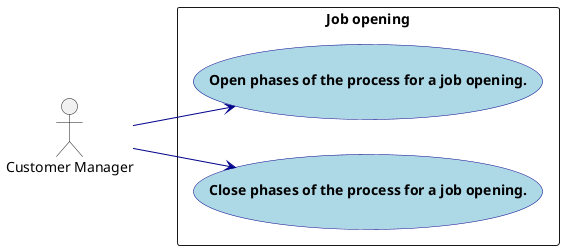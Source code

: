 @startuml US1010_UCD
'https://plantuml.com/use-case-diagram

skinparam usecase {
    BackgroundColor LightBlue
    BorderColor DarkBlue
    ArrowColor DarkBlue
    FontStyle Bold
}

:Customer Manager: as CustomerManager

left to right direction

rectangle "Job opening" as JobOpening {
  usecase "Open phases of the process for a job opening." as openPhase
  usecase "Close phases of the process for a job opening." as closePhase

}

CustomerManager --> (openPhase)
CustomerManager --> (closePhase)

@enduml
